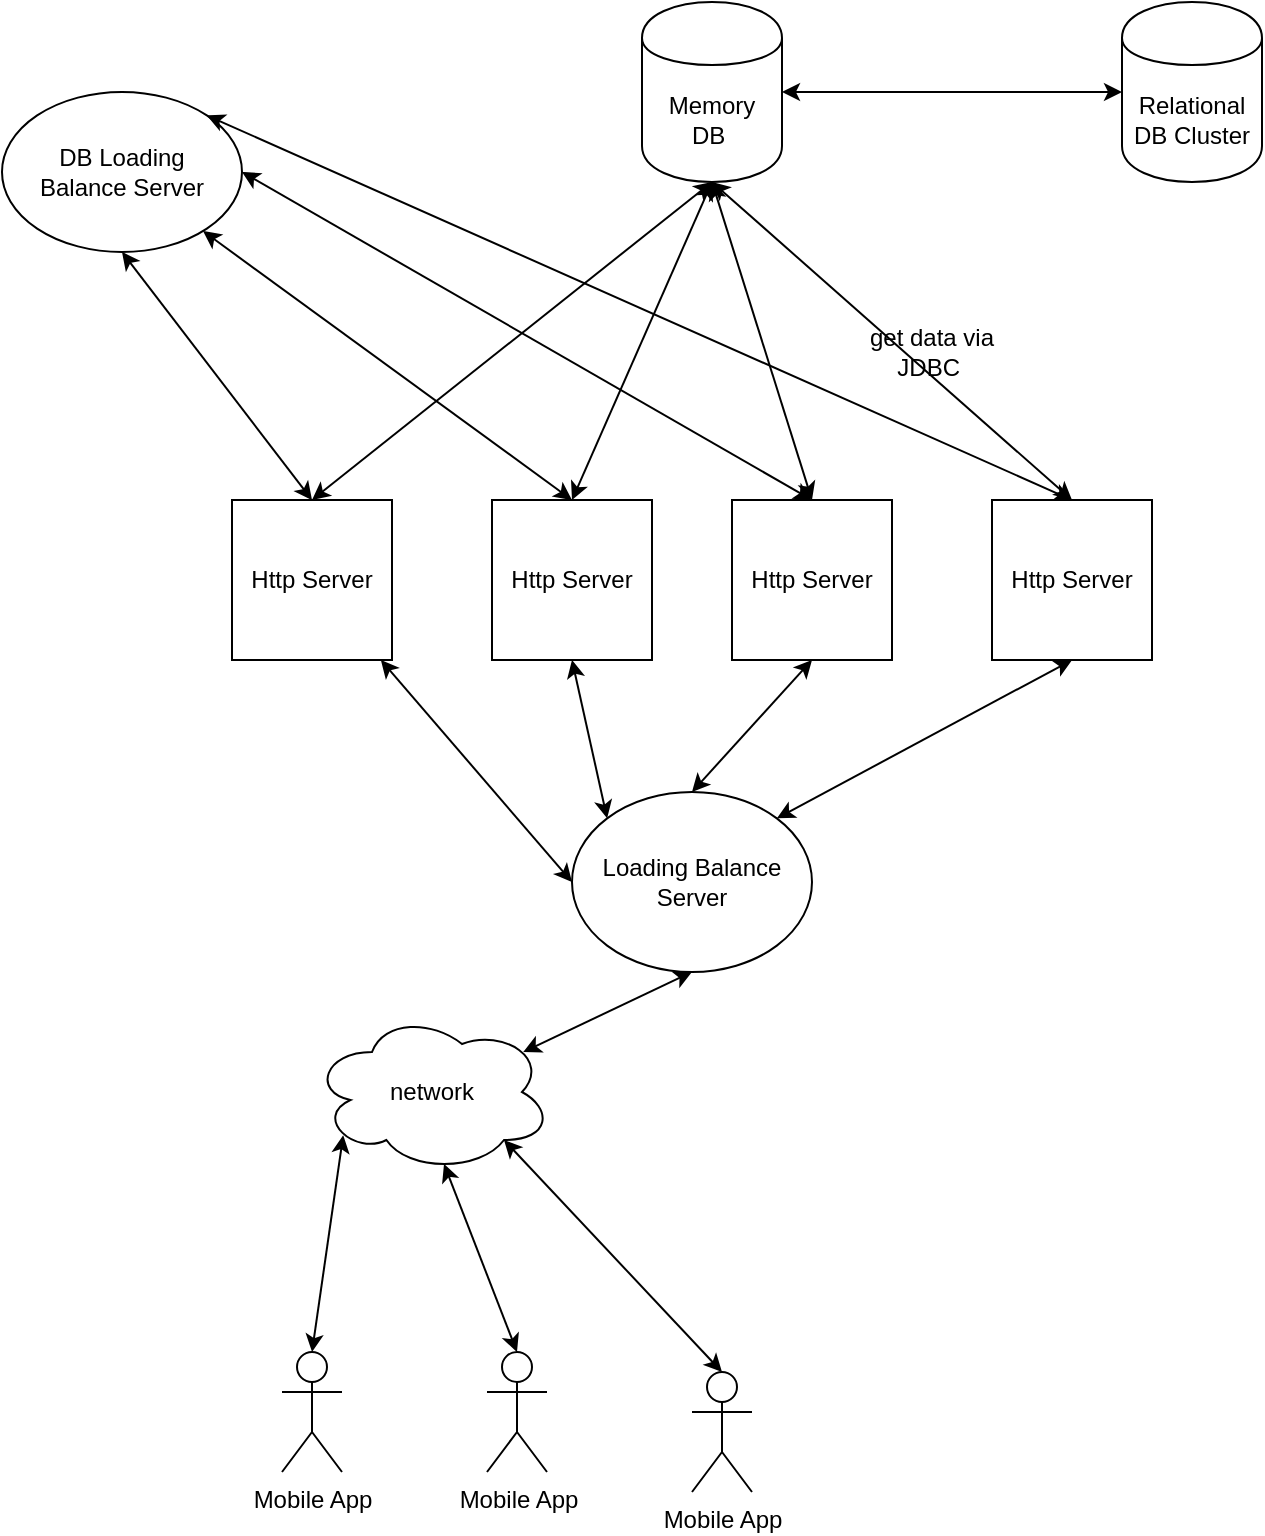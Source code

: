 <mxfile version="10.8.0" type="github"><diagram id="LRF7jmD4nUkqfFwaO2wC" name="Page-1"><mxGraphModel dx="1398" dy="808" grid="1" gridSize="10" guides="1" tooltips="1" connect="1" arrows="1" fold="1" page="1" pageScale="1" pageWidth="827" pageHeight="1169" math="0" shadow="0"><root><mxCell id="0"/><mxCell id="1" parent="0"/><mxCell id="j4RMkHEqgHmCViRdlmPD-1" value="Http Server" style="whiteSpace=wrap;html=1;aspect=fixed;" vertex="1" parent="1"><mxGeometry x="285" y="304" width="80" height="80" as="geometry"/></mxCell><mxCell id="j4RMkHEqgHmCViRdlmPD-2" value="Http Server" style="whiteSpace=wrap;html=1;aspect=fixed;" vertex="1" parent="1"><mxGeometry x="155" y="304" width="80" height="80" as="geometry"/></mxCell><mxCell id="j4RMkHEqgHmCViRdlmPD-3" value="Http Server" style="whiteSpace=wrap;html=1;aspect=fixed;" vertex="1" parent="1"><mxGeometry x="405" y="304" width="80" height="80" as="geometry"/></mxCell><mxCell id="j4RMkHEqgHmCViRdlmPD-4" value="Http Server" style="whiteSpace=wrap;html=1;aspect=fixed;" vertex="1" parent="1"><mxGeometry x="535" y="304" width="80" height="80" as="geometry"/></mxCell><mxCell id="j4RMkHEqgHmCViRdlmPD-5" value="Loading Balance&lt;br&gt;Server&lt;br&gt;" style="ellipse;whiteSpace=wrap;html=1;" vertex="1" parent="1"><mxGeometry x="325" y="450" width="120" height="90" as="geometry"/></mxCell><mxCell id="j4RMkHEqgHmCViRdlmPD-6" value="network" style="ellipse;shape=cloud;whiteSpace=wrap;html=1;" vertex="1" parent="1"><mxGeometry x="195" y="560" width="120" height="80" as="geometry"/></mxCell><mxCell id="j4RMkHEqgHmCViRdlmPD-7" value="" style="endArrow=classic;startArrow=classic;html=1;entryX=0.5;entryY=1;entryDx=0;entryDy=0;exitX=0.88;exitY=0.25;exitDx=0;exitDy=0;exitPerimeter=0;" edge="1" parent="1" source="j4RMkHEqgHmCViRdlmPD-6" target="j4RMkHEqgHmCViRdlmPD-5"><mxGeometry width="50" height="50" relative="1" as="geometry"><mxPoint x="335" y="560" as="sourcePoint"/><mxPoint x="415" y="560" as="targetPoint"/></mxGeometry></mxCell><mxCell id="j4RMkHEqgHmCViRdlmPD-8" value="" style="endArrow=classic;startArrow=classic;html=1;exitX=0;exitY=0.5;exitDx=0;exitDy=0;" edge="1" parent="1" source="j4RMkHEqgHmCViRdlmPD-5" target="j4RMkHEqgHmCViRdlmPD-2"><mxGeometry width="50" height="50" relative="1" as="geometry"><mxPoint x="195" y="470" as="sourcePoint"/><mxPoint x="245" y="420" as="targetPoint"/></mxGeometry></mxCell><mxCell id="j4RMkHEqgHmCViRdlmPD-9" value="" style="endArrow=classic;startArrow=classic;html=1;entryX=0.5;entryY=1;entryDx=0;entryDy=0;exitX=0;exitY=0;exitDx=0;exitDy=0;" edge="1" parent="1" source="j4RMkHEqgHmCViRdlmPD-5" target="j4RMkHEqgHmCViRdlmPD-1"><mxGeometry width="50" height="50" relative="1" as="geometry"><mxPoint x="205" y="510" as="sourcePoint"/><mxPoint x="255" y="460" as="targetPoint"/></mxGeometry></mxCell><mxCell id="j4RMkHEqgHmCViRdlmPD-10" value="" style="endArrow=classic;startArrow=classic;html=1;entryX=0.5;entryY=1;entryDx=0;entryDy=0;exitX=0.5;exitY=0;exitDx=0;exitDy=0;" edge="1" parent="1" source="j4RMkHEqgHmCViRdlmPD-5" target="j4RMkHEqgHmCViRdlmPD-3"><mxGeometry width="50" height="50" relative="1" as="geometry"><mxPoint x="215" y="520" as="sourcePoint"/><mxPoint x="265" y="470" as="targetPoint"/></mxGeometry></mxCell><mxCell id="j4RMkHEqgHmCViRdlmPD-11" value="" style="endArrow=classic;startArrow=classic;html=1;entryX=0.5;entryY=1;entryDx=0;entryDy=0;exitX=1;exitY=0;exitDx=0;exitDy=0;" edge="1" parent="1" source="j4RMkHEqgHmCViRdlmPD-5" target="j4RMkHEqgHmCViRdlmPD-4"><mxGeometry width="50" height="50" relative="1" as="geometry"><mxPoint x="225" y="530" as="sourcePoint"/><mxPoint x="275" y="480" as="targetPoint"/></mxGeometry></mxCell><mxCell id="j4RMkHEqgHmCViRdlmPD-12" value="Memory&lt;br&gt;DB&amp;nbsp;&lt;br&gt;" style="shape=cylinder;whiteSpace=wrap;html=1;boundedLbl=1;backgroundOutline=1;" vertex="1" parent="1"><mxGeometry x="360" y="55" width="70" height="90" as="geometry"/></mxCell><mxCell id="j4RMkHEqgHmCViRdlmPD-13" value="" style="endArrow=classic;startArrow=classic;html=1;exitX=0.5;exitY=0;exitDx=0;exitDy=0;entryX=0.5;entryY=1;entryDx=0;entryDy=0;" edge="1" parent="1" source="j4RMkHEqgHmCViRdlmPD-2" target="j4RMkHEqgHmCViRdlmPD-12"><mxGeometry width="50" height="50" relative="1" as="geometry"><mxPoint x="205" y="270" as="sourcePoint"/><mxPoint x="255" y="220" as="targetPoint"/></mxGeometry></mxCell><mxCell id="j4RMkHEqgHmCViRdlmPD-14" value="" style="endArrow=classic;startArrow=classic;html=1;exitX=0.5;exitY=0;exitDx=0;exitDy=0;entryX=0.5;entryY=1;entryDx=0;entryDy=0;" edge="1" parent="1" source="j4RMkHEqgHmCViRdlmPD-1" target="j4RMkHEqgHmCViRdlmPD-12"><mxGeometry width="50" height="50" relative="1" as="geometry"><mxPoint x="418" y="277" as="sourcePoint"/><mxPoint x="468" y="227" as="targetPoint"/></mxGeometry></mxCell><mxCell id="j4RMkHEqgHmCViRdlmPD-15" value="" style="endArrow=classic;startArrow=classic;html=1;exitX=0.5;exitY=0;exitDx=0;exitDy=0;entryX=0.5;entryY=1;entryDx=0;entryDy=0;" edge="1" parent="1" source="j4RMkHEqgHmCViRdlmPD-3" target="j4RMkHEqgHmCViRdlmPD-12"><mxGeometry width="50" height="50" relative="1" as="geometry"><mxPoint x="418" y="277" as="sourcePoint"/><mxPoint x="468" y="227" as="targetPoint"/></mxGeometry></mxCell><mxCell id="j4RMkHEqgHmCViRdlmPD-16" value="" style="endArrow=classic;startArrow=classic;html=1;exitX=0.5;exitY=0;exitDx=0;exitDy=0;entryX=0.5;entryY=1;entryDx=0;entryDy=0;" edge="1" parent="1" source="j4RMkHEqgHmCViRdlmPD-4" target="j4RMkHEqgHmCViRdlmPD-12"><mxGeometry width="50" height="50" relative="1" as="geometry"><mxPoint x="550" y="290" as="sourcePoint"/><mxPoint x="600" y="240" as="targetPoint"/></mxGeometry></mxCell><mxCell id="j4RMkHEqgHmCViRdlmPD-17" value="get data via JDBC&amp;nbsp;" style="text;html=1;strokeColor=none;fillColor=none;align=center;verticalAlign=middle;whiteSpace=wrap;rounded=0;" vertex="1" parent="1"><mxGeometry x="465" y="200" width="80" height="60" as="geometry"/></mxCell><mxCell id="j4RMkHEqgHmCViRdlmPD-18" value="Mobile App" style="shape=umlActor;verticalLabelPosition=bottom;labelBackgroundColor=#ffffff;verticalAlign=top;html=1;outlineConnect=0;" vertex="1" parent="1"><mxGeometry x="180" y="730" width="30" height="60" as="geometry"/></mxCell><mxCell id="j4RMkHEqgHmCViRdlmPD-19" value="Mobile App" style="shape=umlActor;verticalLabelPosition=bottom;labelBackgroundColor=#ffffff;verticalAlign=top;html=1;outlineConnect=0;" vertex="1" parent="1"><mxGeometry x="282.5" y="730" width="30" height="60" as="geometry"/></mxCell><mxCell id="j4RMkHEqgHmCViRdlmPD-20" value="Mobile App" style="shape=umlActor;verticalLabelPosition=bottom;labelBackgroundColor=#ffffff;verticalAlign=top;html=1;outlineConnect=0;" vertex="1" parent="1"><mxGeometry x="385" y="740" width="30" height="60" as="geometry"/></mxCell><mxCell id="j4RMkHEqgHmCViRdlmPD-21" value="" style="endArrow=classic;startArrow=classic;html=1;exitX=0.5;exitY=0;exitDx=0;exitDy=0;exitPerimeter=0;entryX=0.13;entryY=0.77;entryDx=0;entryDy=0;entryPerimeter=0;" edge="1" parent="1" source="j4RMkHEqgHmCViRdlmPD-18" target="j4RMkHEqgHmCViRdlmPD-6"><mxGeometry width="50" height="50" relative="1" as="geometry"><mxPoint x="215" y="700" as="sourcePoint"/><mxPoint x="265" y="650" as="targetPoint"/></mxGeometry></mxCell><mxCell id="j4RMkHEqgHmCViRdlmPD-22" value="" style="endArrow=classic;startArrow=classic;html=1;exitX=0.5;exitY=0;exitDx=0;exitDy=0;exitPerimeter=0;entryX=0.55;entryY=0.95;entryDx=0;entryDy=0;entryPerimeter=0;" edge="1" parent="1" source="j4RMkHEqgHmCViRdlmPD-19" target="j4RMkHEqgHmCViRdlmPD-6"><mxGeometry width="50" height="50" relative="1" as="geometry"><mxPoint x="225" y="710" as="sourcePoint"/><mxPoint x="275" y="660" as="targetPoint"/></mxGeometry></mxCell><mxCell id="j4RMkHEqgHmCViRdlmPD-23" value="" style="endArrow=classic;startArrow=classic;html=1;exitX=0.5;exitY=0;exitDx=0;exitDy=0;exitPerimeter=0;entryX=0.8;entryY=0.8;entryDx=0;entryDy=0;entryPerimeter=0;" edge="1" parent="1" source="j4RMkHEqgHmCViRdlmPD-20" target="j4RMkHEqgHmCViRdlmPD-6"><mxGeometry width="50" height="50" relative="1" as="geometry"><mxPoint x="235" y="720" as="sourcePoint"/><mxPoint x="285" y="670" as="targetPoint"/></mxGeometry></mxCell><mxCell id="j4RMkHEqgHmCViRdlmPD-24" value="DB Loading&lt;br&gt;Balance Server&lt;br&gt;" style="ellipse;whiteSpace=wrap;html=1;" vertex="1" parent="1"><mxGeometry x="40" y="100" width="120" height="80" as="geometry"/></mxCell><mxCell id="j4RMkHEqgHmCViRdlmPD-25" value="" style="endArrow=classic;startArrow=classic;html=1;entryX=0.5;entryY=1;entryDx=0;entryDy=0;exitX=0.5;exitY=0;exitDx=0;exitDy=0;" edge="1" parent="1" source="j4RMkHEqgHmCViRdlmPD-2" target="j4RMkHEqgHmCViRdlmPD-24"><mxGeometry width="50" height="50" relative="1" as="geometry"><mxPoint x="100" y="280" as="sourcePoint"/><mxPoint x="150" y="230" as="targetPoint"/></mxGeometry></mxCell><mxCell id="j4RMkHEqgHmCViRdlmPD-26" value="" style="endArrow=classic;startArrow=classic;html=1;exitX=0.5;exitY=0;exitDx=0;exitDy=0;" edge="1" parent="1" source="j4RMkHEqgHmCViRdlmPD-1" target="j4RMkHEqgHmCViRdlmPD-24"><mxGeometry width="50" height="50" relative="1" as="geometry"><mxPoint x="287.5" y="284" as="sourcePoint"/><mxPoint x="222.5" y="190" as="targetPoint"/></mxGeometry></mxCell><mxCell id="j4RMkHEqgHmCViRdlmPD-27" value="" style="endArrow=classic;startArrow=classic;html=1;entryX=1;entryY=0.5;entryDx=0;entryDy=0;exitX=0.5;exitY=0;exitDx=0;exitDy=0;" edge="1" parent="1" source="j4RMkHEqgHmCViRdlmPD-3" target="j4RMkHEqgHmCViRdlmPD-24"><mxGeometry width="50" height="50" relative="1" as="geometry"><mxPoint x="297.5" y="294" as="sourcePoint"/><mxPoint x="232.5" y="200" as="targetPoint"/></mxGeometry></mxCell><mxCell id="j4RMkHEqgHmCViRdlmPD-28" value="" style="endArrow=classic;startArrow=classic;html=1;entryX=1;entryY=0;entryDx=0;entryDy=0;exitX=0.5;exitY=0;exitDx=0;exitDy=0;" edge="1" parent="1" source="j4RMkHEqgHmCViRdlmPD-4" target="j4RMkHEqgHmCViRdlmPD-24"><mxGeometry width="50" height="50" relative="1" as="geometry"><mxPoint x="615" y="274" as="sourcePoint"/><mxPoint x="550" y="180" as="targetPoint"/></mxGeometry></mxCell><mxCell id="j4RMkHEqgHmCViRdlmPD-29" value="Relational DB Cluster" style="shape=cylinder;whiteSpace=wrap;html=1;boundedLbl=1;backgroundOutline=1;" vertex="1" parent="1"><mxGeometry x="600" y="55" width="70" height="90" as="geometry"/></mxCell><mxCell id="j4RMkHEqgHmCViRdlmPD-30" value="" style="endArrow=classic;startArrow=classic;html=1;exitX=1;exitY=0.5;exitDx=0;exitDy=0;entryX=0;entryY=0.5;entryDx=0;entryDy=0;" edge="1" parent="1" source="j4RMkHEqgHmCViRdlmPD-12" target="j4RMkHEqgHmCViRdlmPD-29"><mxGeometry width="50" height="50" relative="1" as="geometry"><mxPoint x="480" y="120" as="sourcePoint"/><mxPoint x="530" y="70" as="targetPoint"/></mxGeometry></mxCell></root></mxGraphModel></diagram></mxfile>